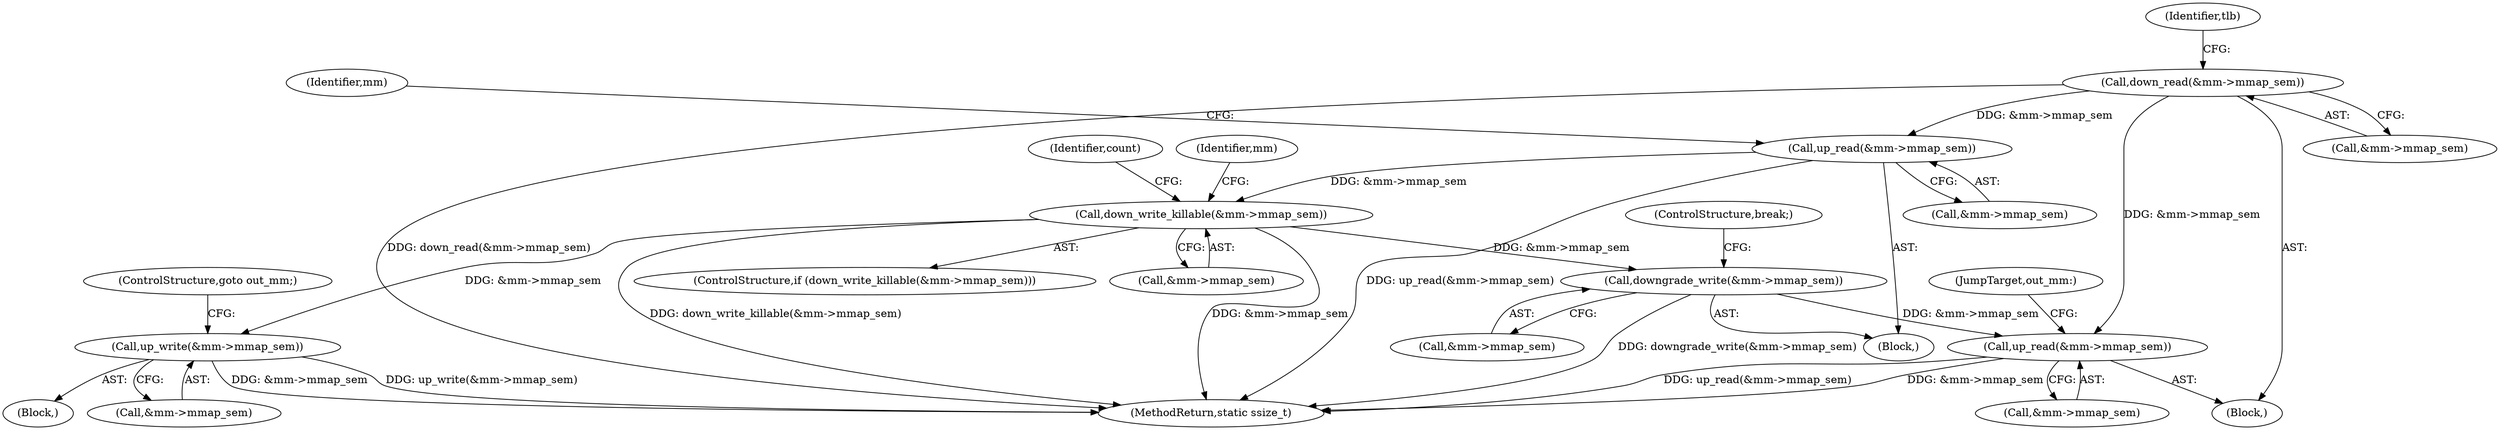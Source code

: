 digraph "0_linux_04f5866e41fb70690e28397487d8bd8eea7d712a_0@API" {
"1000263" [label="(Call,down_write_killable(&mm->mmap_sem))"];
"1000257" [label="(Call,up_read(&mm->mmap_sem))"];
"1000219" [label="(Call,down_read(&mm->mmap_sem))"];
"1000279" [label="(Call,up_write(&mm->mmap_sem))"];
"1000305" [label="(Call,downgrade_write(&mm->mmap_sem))"];
"1000341" [label="(Call,up_read(&mm->mmap_sem))"];
"1000220" [label="(Call,&mm->mmap_sem)"];
"1000306" [label="(Call,&mm->mmap_sem)"];
"1000190" [label="(Block,)"];
"1000280" [label="(Call,&mm->mmap_sem)"];
"1000278" [label="(Block,)"];
"1000342" [label="(Call,&mm->mmap_sem)"];
"1000226" [label="(Identifier,tlb)"];
"1000346" [label="(JumpTarget,out_mm:)"];
"1000270" [label="(Identifier,count)"];
"1000277" [label="(Identifier,mm)"];
"1000353" [label="(MethodReturn,static ssize_t)"];
"1000257" [label="(Call,up_read(&mm->mmap_sem))"];
"1000284" [label="(ControlStructure,goto out_mm;)"];
"1000262" [label="(ControlStructure,if (down_write_killable(&mm->mmap_sem)))"];
"1000219" [label="(Call,down_read(&mm->mmap_sem))"];
"1000305" [label="(Call,downgrade_write(&mm->mmap_sem))"];
"1000248" [label="(Block,)"];
"1000264" [label="(Call,&mm->mmap_sem)"];
"1000258" [label="(Call,&mm->mmap_sem)"];
"1000341" [label="(Call,up_read(&mm->mmap_sem))"];
"1000310" [label="(ControlStructure,break;)"];
"1000266" [label="(Identifier,mm)"];
"1000263" [label="(Call,down_write_killable(&mm->mmap_sem))"];
"1000279" [label="(Call,up_write(&mm->mmap_sem))"];
"1000263" -> "1000262"  [label="AST: "];
"1000263" -> "1000264"  [label="CFG: "];
"1000264" -> "1000263"  [label="AST: "];
"1000270" -> "1000263"  [label="CFG: "];
"1000277" -> "1000263"  [label="CFG: "];
"1000263" -> "1000353"  [label="DDG: &mm->mmap_sem"];
"1000263" -> "1000353"  [label="DDG: down_write_killable(&mm->mmap_sem)"];
"1000257" -> "1000263"  [label="DDG: &mm->mmap_sem"];
"1000263" -> "1000279"  [label="DDG: &mm->mmap_sem"];
"1000263" -> "1000305"  [label="DDG: &mm->mmap_sem"];
"1000257" -> "1000248"  [label="AST: "];
"1000257" -> "1000258"  [label="CFG: "];
"1000258" -> "1000257"  [label="AST: "];
"1000266" -> "1000257"  [label="CFG: "];
"1000257" -> "1000353"  [label="DDG: up_read(&mm->mmap_sem)"];
"1000219" -> "1000257"  [label="DDG: &mm->mmap_sem"];
"1000219" -> "1000190"  [label="AST: "];
"1000219" -> "1000220"  [label="CFG: "];
"1000220" -> "1000219"  [label="AST: "];
"1000226" -> "1000219"  [label="CFG: "];
"1000219" -> "1000353"  [label="DDG: down_read(&mm->mmap_sem)"];
"1000219" -> "1000341"  [label="DDG: &mm->mmap_sem"];
"1000279" -> "1000278"  [label="AST: "];
"1000279" -> "1000280"  [label="CFG: "];
"1000280" -> "1000279"  [label="AST: "];
"1000284" -> "1000279"  [label="CFG: "];
"1000279" -> "1000353"  [label="DDG: &mm->mmap_sem"];
"1000279" -> "1000353"  [label="DDG: up_write(&mm->mmap_sem)"];
"1000305" -> "1000248"  [label="AST: "];
"1000305" -> "1000306"  [label="CFG: "];
"1000306" -> "1000305"  [label="AST: "];
"1000310" -> "1000305"  [label="CFG: "];
"1000305" -> "1000353"  [label="DDG: downgrade_write(&mm->mmap_sem)"];
"1000305" -> "1000341"  [label="DDG: &mm->mmap_sem"];
"1000341" -> "1000190"  [label="AST: "];
"1000341" -> "1000342"  [label="CFG: "];
"1000342" -> "1000341"  [label="AST: "];
"1000346" -> "1000341"  [label="CFG: "];
"1000341" -> "1000353"  [label="DDG: &mm->mmap_sem"];
"1000341" -> "1000353"  [label="DDG: up_read(&mm->mmap_sem)"];
}
